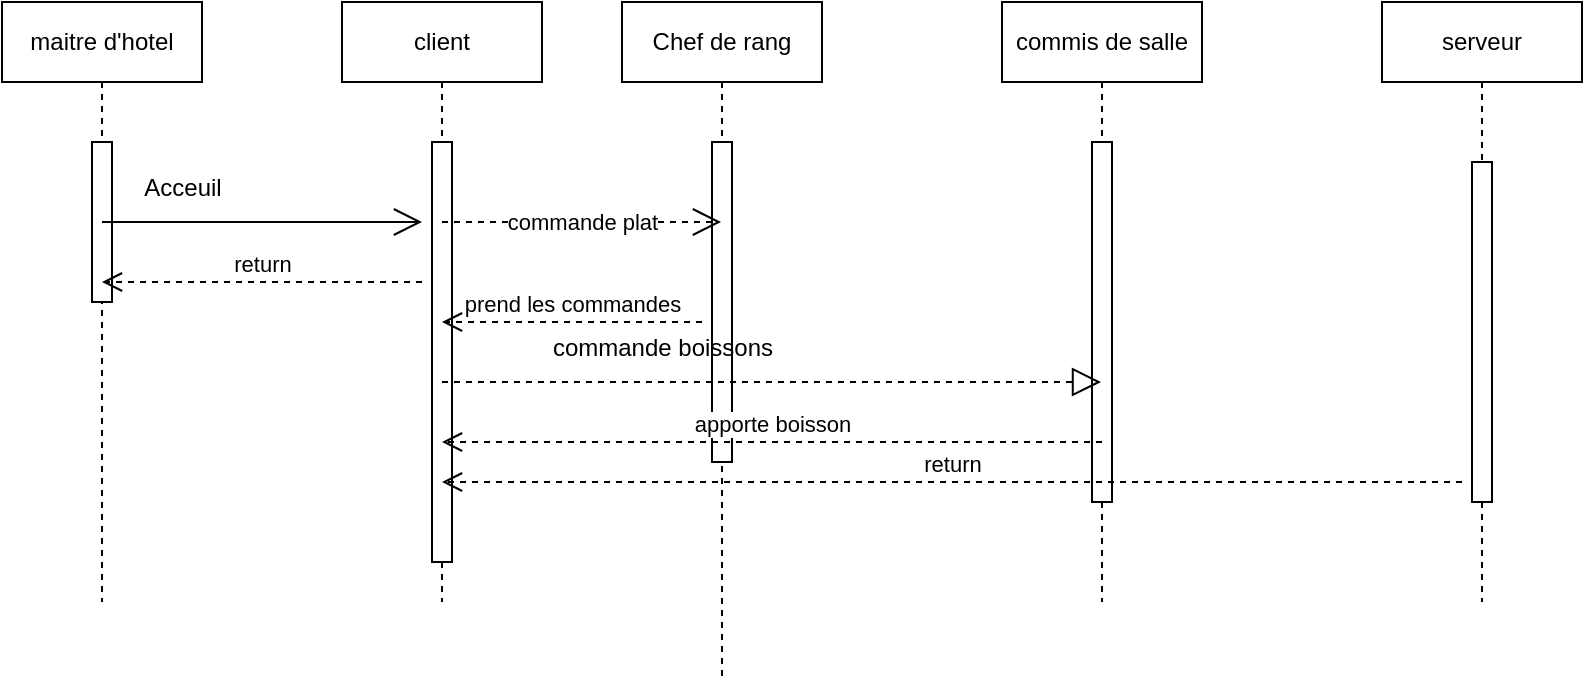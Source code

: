 <mxfile version="24.7.17">
  <diagram name="Page-1" id="2YBvvXClWsGukQMizWep">
    <mxGraphModel dx="1244" dy="591" grid="1" gridSize="10" guides="1" tooltips="1" connect="1" arrows="1" fold="1" page="1" pageScale="1" pageWidth="850" pageHeight="1100" math="0" shadow="0">
      <root>
        <mxCell id="0" />
        <mxCell id="1" parent="0" />
        <mxCell id="386D3UfEkrcN13lC_0d0-3" value="client" style="shape=umlLifeline;perimeter=lifelinePerimeter;whiteSpace=wrap;html=1;container=1;dropTarget=0;collapsible=0;recursiveResize=0;outlineConnect=0;portConstraint=eastwest;newEdgeStyle={&quot;curved&quot;:0,&quot;rounded&quot;:0};" vertex="1" parent="1">
          <mxGeometry x="180" y="80" width="100" height="300" as="geometry" />
        </mxCell>
        <mxCell id="386D3UfEkrcN13lC_0d0-7" value="" style="html=1;points=[[0,0,0,0,5],[0,1,0,0,-5],[1,0,0,0,5],[1,1,0,0,-5]];perimeter=orthogonalPerimeter;outlineConnect=0;targetShapes=umlLifeline;portConstraint=eastwest;newEdgeStyle={&quot;curved&quot;:0,&quot;rounded&quot;:0};direction=west;" vertex="1" parent="386D3UfEkrcN13lC_0d0-3">
          <mxGeometry x="45" y="70" width="10" height="210" as="geometry" />
        </mxCell>
        <mxCell id="386D3UfEkrcN13lC_0d0-4" value="Chef de rang" style="shape=umlLifeline;perimeter=lifelinePerimeter;whiteSpace=wrap;html=1;container=1;dropTarget=0;collapsible=0;recursiveResize=0;outlineConnect=0;portConstraint=eastwest;newEdgeStyle={&quot;curved&quot;:0,&quot;rounded&quot;:0};" vertex="1" parent="1">
          <mxGeometry x="320" y="80" width="100" height="340" as="geometry" />
        </mxCell>
        <mxCell id="386D3UfEkrcN13lC_0d0-13" value="" style="html=1;points=[[0,0,0,0,5],[0,1,0,0,-5],[1,0,0,0,5],[1,1,0,0,-5]];perimeter=orthogonalPerimeter;outlineConnect=0;targetShapes=umlLifeline;portConstraint=eastwest;newEdgeStyle={&quot;curved&quot;:0,&quot;rounded&quot;:0};" vertex="1" parent="386D3UfEkrcN13lC_0d0-4">
          <mxGeometry x="45" y="70" width="10" height="160" as="geometry" />
        </mxCell>
        <mxCell id="386D3UfEkrcN13lC_0d0-5" value="commis de salle" style="shape=umlLifeline;perimeter=lifelinePerimeter;whiteSpace=wrap;html=1;container=1;dropTarget=0;collapsible=0;recursiveResize=0;outlineConnect=0;portConstraint=eastwest;newEdgeStyle={&quot;curved&quot;:0,&quot;rounded&quot;:0};" vertex="1" parent="1">
          <mxGeometry x="510" y="80" width="100" height="300" as="geometry" />
        </mxCell>
        <mxCell id="386D3UfEkrcN13lC_0d0-16" value="" style="html=1;points=[[0,0,0,0,5],[0,1,0,0,-5],[1,0,0,0,5],[1,1,0,0,-5]];perimeter=orthogonalPerimeter;outlineConnect=0;targetShapes=umlLifeline;portConstraint=eastwest;newEdgeStyle={&quot;curved&quot;:0,&quot;rounded&quot;:0};" vertex="1" parent="386D3UfEkrcN13lC_0d0-5">
          <mxGeometry x="45" y="70" width="10" height="180" as="geometry" />
        </mxCell>
        <mxCell id="386D3UfEkrcN13lC_0d0-6" value="serveur" style="shape=umlLifeline;perimeter=lifelinePerimeter;whiteSpace=wrap;html=1;container=1;dropTarget=0;collapsible=0;recursiveResize=0;outlineConnect=0;portConstraint=eastwest;newEdgeStyle={&quot;curved&quot;:0,&quot;rounded&quot;:0};" vertex="1" parent="1">
          <mxGeometry x="700" y="80" width="100" height="300" as="geometry" />
        </mxCell>
        <mxCell id="386D3UfEkrcN13lC_0d0-20" value="" style="html=1;points=[[0,0,0,0,5],[0,1,0,0,-5],[1,0,0,0,5],[1,1,0,0,-5]];perimeter=orthogonalPerimeter;outlineConnect=0;targetShapes=umlLifeline;portConstraint=eastwest;newEdgeStyle={&quot;curved&quot;:0,&quot;rounded&quot;:0};" vertex="1" parent="386D3UfEkrcN13lC_0d0-6">
          <mxGeometry x="45" y="80" width="10" height="170" as="geometry" />
        </mxCell>
        <mxCell id="386D3UfEkrcN13lC_0d0-8" value="maitre d&#39;hotel" style="shape=umlLifeline;perimeter=lifelinePerimeter;whiteSpace=wrap;html=1;container=1;dropTarget=0;collapsible=0;recursiveResize=0;outlineConnect=0;portConstraint=eastwest;newEdgeStyle={&quot;curved&quot;:0,&quot;rounded&quot;:0};" vertex="1" parent="1">
          <mxGeometry x="10" y="80" width="100" height="300" as="geometry" />
        </mxCell>
        <mxCell id="386D3UfEkrcN13lC_0d0-9" value="" style="html=1;points=[[0,0,0,0,5],[0,1,0,0,-5],[1,0,0,0,5],[1,1,0,0,-5]];perimeter=orthogonalPerimeter;outlineConnect=0;targetShapes=umlLifeline;portConstraint=eastwest;newEdgeStyle={&quot;curved&quot;:0,&quot;rounded&quot;:0};" vertex="1" parent="386D3UfEkrcN13lC_0d0-8">
          <mxGeometry x="45" y="70" width="10" height="80" as="geometry" />
        </mxCell>
        <mxCell id="386D3UfEkrcN13lC_0d0-10" value="" style="endArrow=open;endFill=1;endSize=12;html=1;rounded=0;" edge="1" parent="1">
          <mxGeometry width="160" relative="1" as="geometry">
            <mxPoint x="60" y="190" as="sourcePoint" />
            <mxPoint x="220" y="190" as="targetPoint" />
          </mxGeometry>
        </mxCell>
        <mxCell id="386D3UfEkrcN13lC_0d0-11" value="Acceuil" style="text;html=1;align=center;verticalAlign=middle;resizable=0;points=[];autosize=1;strokeColor=none;fillColor=none;" vertex="1" parent="1">
          <mxGeometry x="70" y="158" width="60" height="30" as="geometry" />
        </mxCell>
        <mxCell id="386D3UfEkrcN13lC_0d0-12" value="return" style="html=1;verticalAlign=bottom;endArrow=open;dashed=1;endSize=8;curved=0;rounded=0;" edge="1" parent="1" target="386D3UfEkrcN13lC_0d0-8">
          <mxGeometry relative="1" as="geometry">
            <mxPoint x="220" y="220" as="sourcePoint" />
            <mxPoint x="140" y="220" as="targetPoint" />
          </mxGeometry>
        </mxCell>
        <mxCell id="386D3UfEkrcN13lC_0d0-14" value="commande plat" style="endArrow=open;endSize=12;dashed=1;html=1;rounded=0;" edge="1" parent="1" target="386D3UfEkrcN13lC_0d0-4">
          <mxGeometry width="160" relative="1" as="geometry">
            <mxPoint x="230" y="190" as="sourcePoint" />
            <mxPoint x="390" y="190" as="targetPoint" />
          </mxGeometry>
        </mxCell>
        <mxCell id="386D3UfEkrcN13lC_0d0-15" value="prend les commandes" style="html=1;verticalAlign=bottom;endArrow=open;dashed=1;endSize=8;curved=0;rounded=0;" edge="1" parent="1" target="386D3UfEkrcN13lC_0d0-3">
          <mxGeometry relative="1" as="geometry">
            <mxPoint x="360" y="240" as="sourcePoint" />
            <mxPoint x="280" y="240" as="targetPoint" />
          </mxGeometry>
        </mxCell>
        <mxCell id="386D3UfEkrcN13lC_0d0-17" value="" style="endArrow=block;dashed=1;endFill=0;endSize=12;html=1;rounded=0;" edge="1" parent="1" target="386D3UfEkrcN13lC_0d0-5">
          <mxGeometry width="160" relative="1" as="geometry">
            <mxPoint x="230" y="270" as="sourcePoint" />
            <mxPoint x="390" y="270" as="targetPoint" />
          </mxGeometry>
        </mxCell>
        <mxCell id="386D3UfEkrcN13lC_0d0-18" value="commande boissons" style="text;html=1;align=center;verticalAlign=middle;resizable=0;points=[];autosize=1;strokeColor=none;fillColor=none;" vertex="1" parent="1">
          <mxGeometry x="275" y="238" width="130" height="30" as="geometry" />
        </mxCell>
        <mxCell id="386D3UfEkrcN13lC_0d0-19" value="apporte boisson" style="html=1;verticalAlign=bottom;endArrow=open;dashed=1;endSize=8;curved=0;rounded=0;" edge="1" parent="1" target="386D3UfEkrcN13lC_0d0-3">
          <mxGeometry relative="1" as="geometry">
            <mxPoint x="560" y="300" as="sourcePoint" />
            <mxPoint x="480" y="300" as="targetPoint" />
          </mxGeometry>
        </mxCell>
        <mxCell id="386D3UfEkrcN13lC_0d0-21" value="return" style="html=1;verticalAlign=bottom;endArrow=open;dashed=1;endSize=8;curved=0;rounded=0;" edge="1" parent="1" target="386D3UfEkrcN13lC_0d0-3">
          <mxGeometry relative="1" as="geometry">
            <mxPoint x="740" y="320" as="sourcePoint" />
            <mxPoint x="660" y="320" as="targetPoint" />
          </mxGeometry>
        </mxCell>
      </root>
    </mxGraphModel>
  </diagram>
</mxfile>
